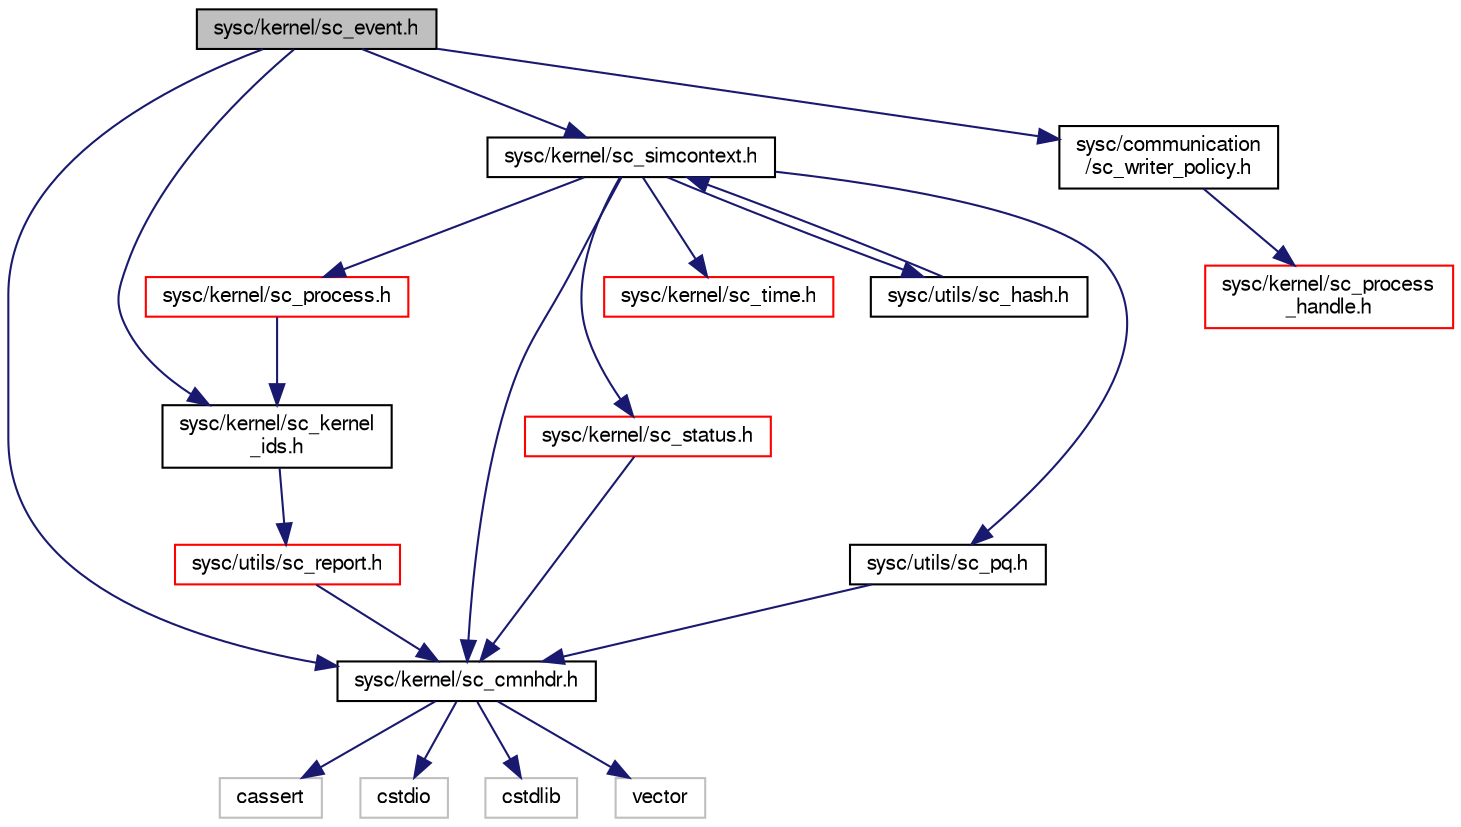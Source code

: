 digraph "sysc/kernel/sc_event.h"
{
  edge [fontname="FreeSans",fontsize="10",labelfontname="FreeSans",labelfontsize="10"];
  node [fontname="FreeSans",fontsize="10",shape=record];
  Node0 [label="sysc/kernel/sc_event.h",height=0.2,width=0.4,color="black", fillcolor="grey75", style="filled", fontcolor="black"];
  Node0 -> Node1 [color="midnightblue",fontsize="10",style="solid",fontname="FreeSans"];
  Node1 [label="sysc/kernel/sc_cmnhdr.h",height=0.2,width=0.4,color="black", fillcolor="white", style="filled",URL="$a00224.html"];
  Node1 -> Node2 [color="midnightblue",fontsize="10",style="solid",fontname="FreeSans"];
  Node2 [label="cassert",height=0.2,width=0.4,color="grey75", fillcolor="white", style="filled"];
  Node1 -> Node3 [color="midnightblue",fontsize="10",style="solid",fontname="FreeSans"];
  Node3 [label="cstdio",height=0.2,width=0.4,color="grey75", fillcolor="white", style="filled"];
  Node1 -> Node4 [color="midnightblue",fontsize="10",style="solid",fontname="FreeSans"];
  Node4 [label="cstdlib",height=0.2,width=0.4,color="grey75", fillcolor="white", style="filled"];
  Node1 -> Node5 [color="midnightblue",fontsize="10",style="solid",fontname="FreeSans"];
  Node5 [label="vector",height=0.2,width=0.4,color="grey75", fillcolor="white", style="filled"];
  Node0 -> Node6 [color="midnightblue",fontsize="10",style="solid",fontname="FreeSans"];
  Node6 [label="sysc/kernel/sc_kernel\l_ids.h",height=0.2,width=0.4,color="black", fillcolor="white", style="filled",URL="$a00260.html"];
  Node6 -> Node7 [color="midnightblue",fontsize="10",style="solid",fontname="FreeSans"];
  Node7 [label="sysc/utils/sc_report.h",height=0.2,width=0.4,color="red", fillcolor="white", style="filled",URL="$a00374.html"];
  Node7 -> Node1 [color="midnightblue",fontsize="10",style="solid",fontname="FreeSans"];
  Node0 -> Node11 [color="midnightblue",fontsize="10",style="solid",fontname="FreeSans"];
  Node11 [label="sysc/kernel/sc_simcontext.h",height=0.2,width=0.4,color="black", fillcolor="white", style="filled",URL="$a00311.html"];
  Node11 -> Node1 [color="midnightblue",fontsize="10",style="solid",fontname="FreeSans"];
  Node11 -> Node12 [color="midnightblue",fontsize="10",style="solid",fontname="FreeSans"];
  Node12 [label="sysc/kernel/sc_process.h",height=0.2,width=0.4,color="red", fillcolor="white", style="filled",URL="$a00293.html"];
  Node12 -> Node6 [color="midnightblue",fontsize="10",style="solid",fontname="FreeSans"];
  Node11 -> Node22 [color="midnightblue",fontsize="10",style="solid",fontname="FreeSans"];
  Node22 [label="sysc/kernel/sc_status.h",height=0.2,width=0.4,color="red", fillcolor="white", style="filled",URL="$a00323.html"];
  Node22 -> Node1 [color="midnightblue",fontsize="10",style="solid",fontname="FreeSans"];
  Node11 -> Node24 [color="midnightblue",fontsize="10",style="solid",fontname="FreeSans"];
  Node24 [label="sysc/kernel/sc_time.h",height=0.2,width=0.4,color="red", fillcolor="white", style="filled",URL="$a00329.html"];
  Node11 -> Node40 [color="midnightblue",fontsize="10",style="solid",fontname="FreeSans"];
  Node40 [label="sysc/utils/sc_hash.h",height=0.2,width=0.4,color="black", fillcolor="white", style="filled",URL="$a00356.html"];
  Node40 -> Node11 [color="midnightblue",fontsize="10",style="solid",fontname="FreeSans"];
  Node11 -> Node41 [color="midnightblue",fontsize="10",style="solid",fontname="FreeSans"];
  Node41 [label="sysc/utils/sc_pq.h",height=0.2,width=0.4,color="black", fillcolor="white", style="filled",URL="$a00368.html"];
  Node41 -> Node1 [color="midnightblue",fontsize="10",style="solid",fontname="FreeSans"];
  Node0 -> Node42 [color="midnightblue",fontsize="10",style="solid",fontname="FreeSans"];
  Node42 [label="sysc/communication\l/sc_writer_policy.h",height=0.2,width=0.4,color="black", fillcolor="white", style="filled",URL="$a00080.html"];
  Node42 -> Node43 [color="midnightblue",fontsize="10",style="solid",fontname="FreeSans"];
  Node43 [label="sysc/kernel/sc_process\l_handle.h",height=0.2,width=0.4,color="red", fillcolor="white", style="filled",URL="$a00296.html"];
}
